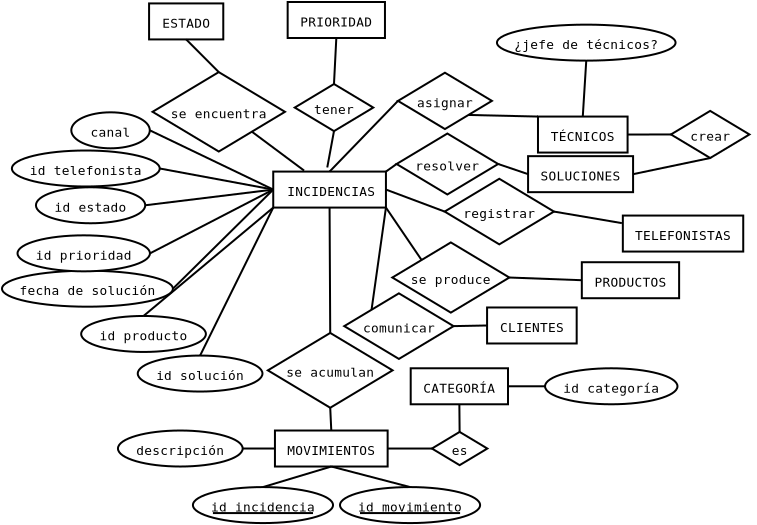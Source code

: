 <?xml version="1.0" encoding="UTF-8"?>
<dia:diagram xmlns:dia="http://www.lysator.liu.se/~alla/dia/">
  <dia:layer name="Fondo" visible="true" active="true">
    <dia:object type="ER - Entity" version="0" id="O0">
      <dia:attribute name="obj_pos">
        <dia:point val="24.55,13.35"/>
      </dia:attribute>
      <dia:attribute name="obj_bb">
        <dia:rectangle val="24.5,13.3;30.235,15.2"/>
      </dia:attribute>
      <dia:attribute name="elem_corner">
        <dia:point val="24.55,13.35"/>
      </dia:attribute>
      <dia:attribute name="elem_width">
        <dia:real val="5.635"/>
      </dia:attribute>
      <dia:attribute name="elem_height">
        <dia:real val="1.8"/>
      </dia:attribute>
      <dia:attribute name="border_width">
        <dia:real val="0.1"/>
      </dia:attribute>
      <dia:attribute name="border_color">
        <dia:color val="#000000"/>
      </dia:attribute>
      <dia:attribute name="inner_color">
        <dia:color val="#ffffff"/>
      </dia:attribute>
      <dia:attribute name="name">
        <dia:string>#INCIDENCIAS#</dia:string>
      </dia:attribute>
      <dia:attribute name="weak">
        <dia:boolean val="false"/>
      </dia:attribute>
      <dia:attribute name="associative">
        <dia:boolean val="false"/>
      </dia:attribute>
      <dia:attribute name="font">
        <dia:font family="monospace" style="0" name="Courier"/>
      </dia:attribute>
      <dia:attribute name="font_height">
        <dia:real val="0.8"/>
      </dia:attribute>
    </dia:object>
    <dia:object type="ER - Relationship" version="0" id="O1">
      <dia:attribute name="obj_pos">
        <dia:point val="18.516,8.376"/>
      </dia:attribute>
      <dia:attribute name="obj_bb">
        <dia:rectangle val="18.166,8.326;25.486,12.398"/>
      </dia:attribute>
      <dia:attribute name="elem_corner">
        <dia:point val="18.516,8.376"/>
      </dia:attribute>
      <dia:attribute name="elem_width">
        <dia:real val="6.62"/>
      </dia:attribute>
      <dia:attribute name="elem_height">
        <dia:real val="3.972"/>
      </dia:attribute>
      <dia:attribute name="border_width">
        <dia:real val="0.1"/>
      </dia:attribute>
      <dia:attribute name="border_color">
        <dia:color val="#000000"/>
      </dia:attribute>
      <dia:attribute name="inner_color">
        <dia:color val="#ffffff"/>
      </dia:attribute>
      <dia:attribute name="name">
        <dia:string>#se encuentra#</dia:string>
      </dia:attribute>
      <dia:attribute name="left_card">
        <dia:string>##</dia:string>
      </dia:attribute>
      <dia:attribute name="right_card">
        <dia:string>##</dia:string>
      </dia:attribute>
      <dia:attribute name="identifying">
        <dia:boolean val="false"/>
      </dia:attribute>
      <dia:attribute name="rotated">
        <dia:boolean val="false"/>
      </dia:attribute>
      <dia:attribute name="font">
        <dia:font family="monospace" style="0" name="Courier"/>
      </dia:attribute>
      <dia:attribute name="font_height">
        <dia:real val="0.8"/>
      </dia:attribute>
    </dia:object>
    <dia:object type="Standard - Line" version="0" id="O2">
      <dia:attribute name="obj_pos">
        <dia:point val="26.092,13.3"/>
      </dia:attribute>
      <dia:attribute name="obj_bb">
        <dia:rectangle val="23.411,11.285;26.162,13.37"/>
      </dia:attribute>
      <dia:attribute name="conn_endpoints">
        <dia:point val="26.092,13.3"/>
        <dia:point val="23.481,11.355"/>
      </dia:attribute>
      <dia:attribute name="numcp">
        <dia:int val="1"/>
      </dia:attribute>
      <dia:connections>
        <dia:connection handle="0" to="O0" connection="8"/>
        <dia:connection handle="1" to="O1" connection="5"/>
      </dia:connections>
    </dia:object>
    <dia:object type="ER - Entity" version="0" id="O3">
      <dia:attribute name="obj_pos">
        <dia:point val="18.342,4.942"/>
      </dia:attribute>
      <dia:attribute name="obj_bb">
        <dia:rectangle val="18.292,4.892;22.102,6.792"/>
      </dia:attribute>
      <dia:attribute name="elem_corner">
        <dia:point val="18.342,4.942"/>
      </dia:attribute>
      <dia:attribute name="elem_width">
        <dia:real val="3.71"/>
      </dia:attribute>
      <dia:attribute name="elem_height">
        <dia:real val="1.8"/>
      </dia:attribute>
      <dia:attribute name="border_width">
        <dia:real val="0.1"/>
      </dia:attribute>
      <dia:attribute name="border_color">
        <dia:color val="#000000"/>
      </dia:attribute>
      <dia:attribute name="inner_color">
        <dia:color val="#ffffff"/>
      </dia:attribute>
      <dia:attribute name="name">
        <dia:string>#ESTADO#</dia:string>
      </dia:attribute>
      <dia:attribute name="weak">
        <dia:boolean val="false"/>
      </dia:attribute>
      <dia:attribute name="associative">
        <dia:boolean val="false"/>
      </dia:attribute>
      <dia:attribute name="font">
        <dia:font family="monospace" style="0" name="Courier"/>
      </dia:attribute>
      <dia:attribute name="font_height">
        <dia:real val="0.8"/>
      </dia:attribute>
    </dia:object>
    <dia:object type="Standard - Line" version="0" id="O4">
      <dia:attribute name="obj_pos">
        <dia:point val="21.826,8.376"/>
      </dia:attribute>
      <dia:attribute name="obj_bb">
        <dia:rectangle val="20.126,6.671;21.897,8.447"/>
      </dia:attribute>
      <dia:attribute name="conn_endpoints">
        <dia:point val="21.826,8.376"/>
        <dia:point val="20.197,6.742"/>
      </dia:attribute>
      <dia:attribute name="numcp">
        <dia:int val="1"/>
      </dia:attribute>
      <dia:connections>
        <dia:connection handle="0" to="O1" connection="2"/>
        <dia:connection handle="1" to="O3" connection="6"/>
      </dia:connections>
    </dia:object>
    <dia:object type="ER - Relationship" version="0" id="O5">
      <dia:attribute name="obj_pos">
        <dia:point val="25.625,8.972"/>
      </dia:attribute>
      <dia:attribute name="obj_bb">
        <dia:rectangle val="25.275,8.922;29.9,11.377"/>
      </dia:attribute>
      <dia:attribute name="elem_corner">
        <dia:point val="25.625,8.972"/>
      </dia:attribute>
      <dia:attribute name="elem_width">
        <dia:real val="3.925"/>
      </dia:attribute>
      <dia:attribute name="elem_height">
        <dia:real val="2.355"/>
      </dia:attribute>
      <dia:attribute name="border_width">
        <dia:real val="0.1"/>
      </dia:attribute>
      <dia:attribute name="border_color">
        <dia:color val="#000000"/>
      </dia:attribute>
      <dia:attribute name="inner_color">
        <dia:color val="#ffffff"/>
      </dia:attribute>
      <dia:attribute name="name">
        <dia:string>#tener#</dia:string>
      </dia:attribute>
      <dia:attribute name="left_card">
        <dia:string>##</dia:string>
      </dia:attribute>
      <dia:attribute name="right_card">
        <dia:string>##</dia:string>
      </dia:attribute>
      <dia:attribute name="identifying">
        <dia:boolean val="false"/>
      </dia:attribute>
      <dia:attribute name="rotated">
        <dia:boolean val="false"/>
      </dia:attribute>
      <dia:attribute name="font">
        <dia:font family="monospace" style="0" name="Courier"/>
      </dia:attribute>
      <dia:attribute name="font_height">
        <dia:real val="0.8"/>
      </dia:attribute>
    </dia:object>
    <dia:object type="Standard - Line" version="0" id="O6">
      <dia:attribute name="obj_pos">
        <dia:point val="27.251,13.144"/>
      </dia:attribute>
      <dia:attribute name="obj_bb">
        <dia:rectangle val="27.193,11.269;27.646,13.203"/>
      </dia:attribute>
      <dia:attribute name="conn_endpoints">
        <dia:point val="27.251,13.144"/>
        <dia:point val="27.587,11.327"/>
      </dia:attribute>
      <dia:attribute name="numcp">
        <dia:int val="1"/>
      </dia:attribute>
      <dia:connections>
        <dia:connection handle="1" to="O5" connection="6"/>
      </dia:connections>
    </dia:object>
    <dia:object type="ER - Entity" version="0" id="O7">
      <dia:attribute name="obj_pos">
        <dia:point val="25.271,4.871"/>
      </dia:attribute>
      <dia:attribute name="obj_bb">
        <dia:rectangle val="25.221,4.821;30.186,6.721"/>
      </dia:attribute>
      <dia:attribute name="elem_corner">
        <dia:point val="25.271,4.871"/>
      </dia:attribute>
      <dia:attribute name="elem_width">
        <dia:real val="4.865"/>
      </dia:attribute>
      <dia:attribute name="elem_height">
        <dia:real val="1.8"/>
      </dia:attribute>
      <dia:attribute name="border_width">
        <dia:real val="0.1"/>
      </dia:attribute>
      <dia:attribute name="border_color">
        <dia:color val="#000000"/>
      </dia:attribute>
      <dia:attribute name="inner_color">
        <dia:color val="#ffffff"/>
      </dia:attribute>
      <dia:attribute name="name">
        <dia:string>#PRIORIDAD#</dia:string>
      </dia:attribute>
      <dia:attribute name="weak">
        <dia:boolean val="false"/>
      </dia:attribute>
      <dia:attribute name="associative">
        <dia:boolean val="false"/>
      </dia:attribute>
      <dia:attribute name="font">
        <dia:font family="monospace" style="0" name="Courier"/>
      </dia:attribute>
      <dia:attribute name="font_height">
        <dia:real val="0.8"/>
      </dia:attribute>
    </dia:object>
    <dia:object type="Standard - Line" version="0" id="O8">
      <dia:attribute name="obj_pos">
        <dia:point val="27.587,8.972"/>
      </dia:attribute>
      <dia:attribute name="obj_bb">
        <dia:rectangle val="27.535,6.619;27.756,9.025"/>
      </dia:attribute>
      <dia:attribute name="conn_endpoints">
        <dia:point val="27.587,8.972"/>
        <dia:point val="27.704,6.671"/>
      </dia:attribute>
      <dia:attribute name="numcp">
        <dia:int val="1"/>
      </dia:attribute>
      <dia:connections>
        <dia:connection handle="0" to="O5" connection="2"/>
        <dia:connection handle="1" to="O7" connection="6"/>
      </dia:connections>
    </dia:object>
    <dia:object type="ER - Attribute" version="0" id="O9">
      <dia:attribute name="obj_pos">
        <dia:point val="14.947,20.569"/>
      </dia:attribute>
      <dia:attribute name="obj_bb">
        <dia:rectangle val="14.898,20.519;21.233,22.419"/>
      </dia:attribute>
      <dia:attribute name="elem_corner">
        <dia:point val="14.947,20.569"/>
      </dia:attribute>
      <dia:attribute name="elem_width">
        <dia:real val="6.235"/>
      </dia:attribute>
      <dia:attribute name="elem_height">
        <dia:real val="1.8"/>
      </dia:attribute>
      <dia:attribute name="border_width">
        <dia:real val="0.1"/>
      </dia:attribute>
      <dia:attribute name="border_color">
        <dia:color val="#000000"/>
      </dia:attribute>
      <dia:attribute name="inner_color">
        <dia:color val="#ffffff"/>
      </dia:attribute>
      <dia:attribute name="name">
        <dia:string>#id producto#</dia:string>
      </dia:attribute>
      <dia:attribute name="key">
        <dia:boolean val="false"/>
      </dia:attribute>
      <dia:attribute name="weak_key">
        <dia:boolean val="false"/>
      </dia:attribute>
      <dia:attribute name="derived">
        <dia:boolean val="false"/>
      </dia:attribute>
      <dia:attribute name="multivalued">
        <dia:boolean val="false"/>
      </dia:attribute>
      <dia:attribute name="font">
        <dia:font family="monospace" style="0" name="Courier"/>
      </dia:attribute>
      <dia:attribute name="font_height">
        <dia:real val="0.8"/>
      </dia:attribute>
    </dia:object>
    <dia:object type="ER - Relationship" version="0" id="O10">
      <dia:attribute name="obj_pos">
        <dia:point val="30.787,8.407"/>
      </dia:attribute>
      <dia:attribute name="obj_bb">
        <dia:rectangle val="30.437,8.357;35.832,11.274"/>
      </dia:attribute>
      <dia:attribute name="elem_corner">
        <dia:point val="30.787,8.407"/>
      </dia:attribute>
      <dia:attribute name="elem_width">
        <dia:real val="4.695"/>
      </dia:attribute>
      <dia:attribute name="elem_height">
        <dia:real val="2.817"/>
      </dia:attribute>
      <dia:attribute name="border_width">
        <dia:real val="0.1"/>
      </dia:attribute>
      <dia:attribute name="border_color">
        <dia:color val="#000000"/>
      </dia:attribute>
      <dia:attribute name="inner_color">
        <dia:color val="#ffffff"/>
      </dia:attribute>
      <dia:attribute name="name">
        <dia:string>#asignar#</dia:string>
      </dia:attribute>
      <dia:attribute name="left_card">
        <dia:string>##</dia:string>
      </dia:attribute>
      <dia:attribute name="right_card">
        <dia:string>##</dia:string>
      </dia:attribute>
      <dia:attribute name="identifying">
        <dia:boolean val="false"/>
      </dia:attribute>
      <dia:attribute name="rotated">
        <dia:boolean val="false"/>
      </dia:attribute>
      <dia:attribute name="font">
        <dia:font family="monospace" style="0" name="Courier"/>
      </dia:attribute>
      <dia:attribute name="font_height">
        <dia:real val="0.8"/>
      </dia:attribute>
    </dia:object>
    <dia:object type="Standard - Line" version="0" id="O11">
      <dia:attribute name="obj_pos">
        <dia:point val="30.787,9.815"/>
      </dia:attribute>
      <dia:attribute name="obj_bb">
        <dia:rectangle val="27.297,9.745;30.857,13.421"/>
      </dia:attribute>
      <dia:attribute name="conn_endpoints">
        <dia:point val="30.787,9.815"/>
        <dia:point val="27.367,13.35"/>
      </dia:attribute>
      <dia:attribute name="numcp">
        <dia:int val="1"/>
      </dia:attribute>
      <dia:connections>
        <dia:connection handle="0" to="O10" connection="0"/>
        <dia:connection handle="1" to="O0" connection="1"/>
      </dia:connections>
    </dia:object>
    <dia:object type="ER - Relationship" version="0" id="O12">
      <dia:attribute name="obj_pos">
        <dia:point val="30.716,11.447"/>
      </dia:attribute>
      <dia:attribute name="obj_bb">
        <dia:rectangle val="30.366,11.397;36.146,14.545"/>
      </dia:attribute>
      <dia:attribute name="elem_corner">
        <dia:point val="30.716,11.447"/>
      </dia:attribute>
      <dia:attribute name="elem_width">
        <dia:real val="5.08"/>
      </dia:attribute>
      <dia:attribute name="elem_height">
        <dia:real val="3.048"/>
      </dia:attribute>
      <dia:attribute name="border_width">
        <dia:real val="0.1"/>
      </dia:attribute>
      <dia:attribute name="border_color">
        <dia:color val="#000000"/>
      </dia:attribute>
      <dia:attribute name="inner_color">
        <dia:color val="#ffffff"/>
      </dia:attribute>
      <dia:attribute name="name">
        <dia:string>#resolver#</dia:string>
      </dia:attribute>
      <dia:attribute name="left_card">
        <dia:string>##</dia:string>
      </dia:attribute>
      <dia:attribute name="right_card">
        <dia:string>##</dia:string>
      </dia:attribute>
      <dia:attribute name="identifying">
        <dia:boolean val="false"/>
      </dia:attribute>
      <dia:attribute name="rotated">
        <dia:boolean val="false"/>
      </dia:attribute>
      <dia:attribute name="font">
        <dia:font family="monospace" style="0" name="Courier"/>
      </dia:attribute>
      <dia:attribute name="font_height">
        <dia:real val="0.8"/>
      </dia:attribute>
    </dia:object>
    <dia:object type="Standard - Line" version="0" id="O13">
      <dia:attribute name="obj_pos">
        <dia:point val="30.716,12.971"/>
      </dia:attribute>
      <dia:attribute name="obj_bb">
        <dia:rectangle val="30.115,12.902;30.786,13.42"/>
      </dia:attribute>
      <dia:attribute name="conn_endpoints">
        <dia:point val="30.716,12.971"/>
        <dia:point val="30.185,13.35"/>
      </dia:attribute>
      <dia:attribute name="numcp">
        <dia:int val="1"/>
      </dia:attribute>
      <dia:connections>
        <dia:connection handle="0" to="O12" connection="0"/>
        <dia:connection handle="1" to="O0" connection="2"/>
      </dia:connections>
    </dia:object>
    <dia:object type="ER - Entity" version="0" id="O14">
      <dia:attribute name="obj_pos">
        <dia:point val="37.787,10.599"/>
      </dia:attribute>
      <dia:attribute name="obj_bb">
        <dia:rectangle val="37.737,10.549;42.317,12.449"/>
      </dia:attribute>
      <dia:attribute name="elem_corner">
        <dia:point val="37.787,10.599"/>
      </dia:attribute>
      <dia:attribute name="elem_width">
        <dia:real val="4.48"/>
      </dia:attribute>
      <dia:attribute name="elem_height">
        <dia:real val="1.8"/>
      </dia:attribute>
      <dia:attribute name="border_width">
        <dia:real val="0.1"/>
      </dia:attribute>
      <dia:attribute name="border_color">
        <dia:color val="#000000"/>
      </dia:attribute>
      <dia:attribute name="inner_color">
        <dia:color val="#ffffff"/>
      </dia:attribute>
      <dia:attribute name="name">
        <dia:string>#TÉCNICOS#</dia:string>
      </dia:attribute>
      <dia:attribute name="weak">
        <dia:boolean val="false"/>
      </dia:attribute>
      <dia:attribute name="associative">
        <dia:boolean val="false"/>
      </dia:attribute>
      <dia:attribute name="font">
        <dia:font family="monospace" style="0" name="Courier"/>
      </dia:attribute>
      <dia:attribute name="font_height">
        <dia:real val="0.8"/>
      </dia:attribute>
    </dia:object>
    <dia:object type="Standard - Line" version="0" id="O15">
      <dia:attribute name="obj_pos">
        <dia:point val="37.787,10.599"/>
      </dia:attribute>
      <dia:attribute name="obj_bb">
        <dia:rectangle val="34.257,10.468;37.838,10.65"/>
      </dia:attribute>
      <dia:attribute name="conn_endpoints">
        <dia:point val="37.787,10.599"/>
        <dia:point val="34.308,10.52"/>
      </dia:attribute>
      <dia:attribute name="numcp">
        <dia:int val="1"/>
      </dia:attribute>
      <dia:connections>
        <dia:connection handle="0" to="O14" connection="0"/>
        <dia:connection handle="1" to="O10" connection="5"/>
      </dia:connections>
    </dia:object>
    <dia:object type="ER - Attribute" version="0" id="O16">
      <dia:attribute name="obj_pos">
        <dia:point val="35.736,6.003"/>
      </dia:attribute>
      <dia:attribute name="obj_bb">
        <dia:rectangle val="35.686,5.953;44.716,7.853"/>
      </dia:attribute>
      <dia:attribute name="elem_corner">
        <dia:point val="35.736,6.003"/>
      </dia:attribute>
      <dia:attribute name="elem_width">
        <dia:real val="8.93"/>
      </dia:attribute>
      <dia:attribute name="elem_height">
        <dia:real val="1.8"/>
      </dia:attribute>
      <dia:attribute name="border_width">
        <dia:real val="0.1"/>
      </dia:attribute>
      <dia:attribute name="border_color">
        <dia:color val="#000000"/>
      </dia:attribute>
      <dia:attribute name="inner_color">
        <dia:color val="#ffffff"/>
      </dia:attribute>
      <dia:attribute name="name">
        <dia:string>#¿jefe de técnicos?#</dia:string>
      </dia:attribute>
      <dia:attribute name="key">
        <dia:boolean val="false"/>
      </dia:attribute>
      <dia:attribute name="weak_key">
        <dia:boolean val="false"/>
      </dia:attribute>
      <dia:attribute name="derived">
        <dia:boolean val="false"/>
      </dia:attribute>
      <dia:attribute name="multivalued">
        <dia:boolean val="false"/>
      </dia:attribute>
      <dia:attribute name="font">
        <dia:font family="monospace" style="0" name="Courier"/>
      </dia:attribute>
      <dia:attribute name="font_height">
        <dia:real val="0.8"/>
      </dia:attribute>
    </dia:object>
    <dia:object type="Standard - Line" version="0" id="O17">
      <dia:attribute name="obj_pos">
        <dia:point val="40.027,10.599"/>
      </dia:attribute>
      <dia:attribute name="obj_bb">
        <dia:rectangle val="39.974,7.75;40.255,10.652"/>
      </dia:attribute>
      <dia:attribute name="conn_endpoints">
        <dia:point val="40.027,10.599"/>
        <dia:point val="40.201,7.803"/>
      </dia:attribute>
      <dia:attribute name="numcp">
        <dia:int val="1"/>
      </dia:attribute>
      <dia:connections>
        <dia:connection handle="0" to="O14" connection="1"/>
        <dia:connection handle="1" to="O16" connection="6"/>
      </dia:connections>
    </dia:object>
    <dia:object type="ER - Relationship" version="0" id="O18">
      <dia:attribute name="obj_pos">
        <dia:point val="44.434,10.316"/>
      </dia:attribute>
      <dia:attribute name="obj_bb">
        <dia:rectangle val="44.084,10.266;48.709,12.721"/>
      </dia:attribute>
      <dia:attribute name="elem_corner">
        <dia:point val="44.434,10.316"/>
      </dia:attribute>
      <dia:attribute name="elem_width">
        <dia:real val="3.925"/>
      </dia:attribute>
      <dia:attribute name="elem_height">
        <dia:real val="2.355"/>
      </dia:attribute>
      <dia:attribute name="border_width">
        <dia:real val="0.1"/>
      </dia:attribute>
      <dia:attribute name="border_color">
        <dia:color val="#000000"/>
      </dia:attribute>
      <dia:attribute name="inner_color">
        <dia:color val="#ffffff"/>
      </dia:attribute>
      <dia:attribute name="name">
        <dia:string>#crear#</dia:string>
      </dia:attribute>
      <dia:attribute name="left_card">
        <dia:string>##</dia:string>
      </dia:attribute>
      <dia:attribute name="right_card">
        <dia:string>##</dia:string>
      </dia:attribute>
      <dia:attribute name="identifying">
        <dia:boolean val="false"/>
      </dia:attribute>
      <dia:attribute name="rotated">
        <dia:boolean val="false"/>
      </dia:attribute>
      <dia:attribute name="font">
        <dia:font family="monospace" style="0" name="Courier"/>
      </dia:attribute>
      <dia:attribute name="font_height">
        <dia:real val="0.8"/>
      </dia:attribute>
    </dia:object>
    <dia:object type="Standard - Line" version="0" id="O19">
      <dia:attribute name="obj_pos">
        <dia:point val="42.267,11.499"/>
      </dia:attribute>
      <dia:attribute name="obj_bb">
        <dia:rectangle val="42.217,11.443;44.484,11.549"/>
      </dia:attribute>
      <dia:attribute name="conn_endpoints">
        <dia:point val="42.267,11.499"/>
        <dia:point val="44.434,11.493"/>
      </dia:attribute>
      <dia:attribute name="numcp">
        <dia:int val="1"/>
      </dia:attribute>
      <dia:connections>
        <dia:connection handle="0" to="O14" connection="4"/>
        <dia:connection handle="1" to="O18" connection="0"/>
      </dia:connections>
    </dia:object>
    <dia:object type="ER - Entity" version="0" id="O20">
      <dia:attribute name="obj_pos">
        <dia:point val="37.292,12.579"/>
      </dia:attribute>
      <dia:attribute name="obj_bb">
        <dia:rectangle val="37.242,12.529;42.592,14.429"/>
      </dia:attribute>
      <dia:attribute name="elem_corner">
        <dia:point val="37.292,12.579"/>
      </dia:attribute>
      <dia:attribute name="elem_width">
        <dia:real val="5.25"/>
      </dia:attribute>
      <dia:attribute name="elem_height">
        <dia:real val="1.8"/>
      </dia:attribute>
      <dia:attribute name="border_width">
        <dia:real val="0.1"/>
      </dia:attribute>
      <dia:attribute name="border_color">
        <dia:color val="#000000"/>
      </dia:attribute>
      <dia:attribute name="inner_color">
        <dia:color val="#ffffff"/>
      </dia:attribute>
      <dia:attribute name="name">
        <dia:string>#SOLUCIONES#</dia:string>
      </dia:attribute>
      <dia:attribute name="weak">
        <dia:boolean val="false"/>
      </dia:attribute>
      <dia:attribute name="associative">
        <dia:boolean val="false"/>
      </dia:attribute>
      <dia:attribute name="font">
        <dia:font family="monospace" style="0" name="Courier"/>
      </dia:attribute>
      <dia:attribute name="font_height">
        <dia:real val="0.8"/>
      </dia:attribute>
    </dia:object>
    <dia:object type="Standard - Line" version="0" id="O21">
      <dia:attribute name="obj_pos">
        <dia:point val="42.542,13.479"/>
      </dia:attribute>
      <dia:attribute name="obj_bb">
        <dia:rectangle val="42.483,12.612;46.456,13.538"/>
      </dia:attribute>
      <dia:attribute name="conn_endpoints">
        <dia:point val="42.542,13.479"/>
        <dia:point val="46.396,12.671"/>
      </dia:attribute>
      <dia:attribute name="numcp">
        <dia:int val="1"/>
      </dia:attribute>
      <dia:connections>
        <dia:connection handle="0" to="O20" connection="4"/>
        <dia:connection handle="1" to="O18" connection="6"/>
      </dia:connections>
    </dia:object>
    <dia:object type="Standard - Line" version="0" id="O22">
      <dia:attribute name="obj_pos">
        <dia:point val="37.292,13.479"/>
      </dia:attribute>
      <dia:attribute name="obj_bb">
        <dia:rectangle val="35.733,12.908;37.355,13.542"/>
      </dia:attribute>
      <dia:attribute name="conn_endpoints">
        <dia:point val="37.292,13.479"/>
        <dia:point val="35.796,12.971"/>
      </dia:attribute>
      <dia:attribute name="numcp">
        <dia:int val="1"/>
      </dia:attribute>
      <dia:connections>
        <dia:connection handle="0" to="O20" connection="3"/>
        <dia:connection handle="1" to="O12" connection="4"/>
      </dia:connections>
    </dia:object>
    <dia:object type="ER - Relationship" version="0" id="O23">
      <dia:attribute name="obj_pos">
        <dia:point val="33.12,13.71"/>
      </dia:attribute>
      <dia:attribute name="obj_bb">
        <dia:rectangle val="32.77,13.66;38.935,17.039"/>
      </dia:attribute>
      <dia:attribute name="elem_corner">
        <dia:point val="33.12,13.71"/>
      </dia:attribute>
      <dia:attribute name="elem_width">
        <dia:real val="5.465"/>
      </dia:attribute>
      <dia:attribute name="elem_height">
        <dia:real val="3.279"/>
      </dia:attribute>
      <dia:attribute name="border_width">
        <dia:real val="0.1"/>
      </dia:attribute>
      <dia:attribute name="border_color">
        <dia:color val="#000000"/>
      </dia:attribute>
      <dia:attribute name="inner_color">
        <dia:color val="#ffffff"/>
      </dia:attribute>
      <dia:attribute name="name">
        <dia:string>#registrar#</dia:string>
      </dia:attribute>
      <dia:attribute name="left_card">
        <dia:string>##</dia:string>
      </dia:attribute>
      <dia:attribute name="right_card">
        <dia:string>##</dia:string>
      </dia:attribute>
      <dia:attribute name="identifying">
        <dia:boolean val="false"/>
      </dia:attribute>
      <dia:attribute name="rotated">
        <dia:boolean val="false"/>
      </dia:attribute>
      <dia:attribute name="font">
        <dia:font family="monospace" style="0" name="Courier"/>
      </dia:attribute>
      <dia:attribute name="font_height">
        <dia:real val="0.8"/>
      </dia:attribute>
    </dia:object>
    <dia:object type="Standard - Line" version="0" id="O24">
      <dia:attribute name="obj_pos">
        <dia:point val="33.12,15.35"/>
      </dia:attribute>
      <dia:attribute name="obj_bb">
        <dia:rectangle val="30.121,14.186;33.184,15.414"/>
      </dia:attribute>
      <dia:attribute name="conn_endpoints">
        <dia:point val="33.12,15.35"/>
        <dia:point val="30.185,14.25"/>
      </dia:attribute>
      <dia:attribute name="numcp">
        <dia:int val="1"/>
      </dia:attribute>
      <dia:connections>
        <dia:connection handle="0" to="O23" connection="0"/>
        <dia:connection handle="1" to="O0" connection="4"/>
      </dia:connections>
    </dia:object>
    <dia:object type="ER - Entity" version="0" id="O25">
      <dia:attribute name="obj_pos">
        <dia:point val="42.03,15.549"/>
      </dia:attribute>
      <dia:attribute name="obj_bb">
        <dia:rectangle val="41.98,15.498;48.1,17.398"/>
      </dia:attribute>
      <dia:attribute name="elem_corner">
        <dia:point val="42.03,15.549"/>
      </dia:attribute>
      <dia:attribute name="elem_width">
        <dia:real val="6.02"/>
      </dia:attribute>
      <dia:attribute name="elem_height">
        <dia:real val="1.8"/>
      </dia:attribute>
      <dia:attribute name="border_width">
        <dia:real val="0.1"/>
      </dia:attribute>
      <dia:attribute name="border_color">
        <dia:color val="#000000"/>
      </dia:attribute>
      <dia:attribute name="inner_color">
        <dia:color val="#ffffff"/>
      </dia:attribute>
      <dia:attribute name="name">
        <dia:string>#TELEFONISTAS#</dia:string>
      </dia:attribute>
      <dia:attribute name="weak">
        <dia:boolean val="false"/>
      </dia:attribute>
      <dia:attribute name="associative">
        <dia:boolean val="false"/>
      </dia:attribute>
      <dia:attribute name="font">
        <dia:font family="monospace" style="0" name="Courier"/>
      </dia:attribute>
      <dia:attribute name="font_height">
        <dia:real val="0.8"/>
      </dia:attribute>
    </dia:object>
    <dia:object type="Standard - Line" version="0" id="O26">
      <dia:attribute name="obj_pos">
        <dia:point val="41.981,15.928"/>
      </dia:attribute>
      <dia:attribute name="obj_bb">
        <dia:rectangle val="38.528,15.292;42.039,15.985"/>
      </dia:attribute>
      <dia:attribute name="conn_endpoints">
        <dia:point val="41.981,15.928"/>
        <dia:point val="38.585,15.35"/>
      </dia:attribute>
      <dia:attribute name="numcp">
        <dia:int val="1"/>
      </dia:attribute>
      <dia:connections>
        <dia:connection handle="0" to="O25" connection="8"/>
        <dia:connection handle="1" to="O23" connection="4"/>
      </dia:connections>
    </dia:object>
    <dia:object type="ER - Relationship" version="0" id="O27">
      <dia:attribute name="obj_pos">
        <dia:point val="30.504,16.892"/>
      </dia:attribute>
      <dia:attribute name="obj_bb">
        <dia:rectangle val="30.154,16.842;36.704,20.452"/>
      </dia:attribute>
      <dia:attribute name="elem_corner">
        <dia:point val="30.504,16.892"/>
      </dia:attribute>
      <dia:attribute name="elem_width">
        <dia:real val="5.85"/>
      </dia:attribute>
      <dia:attribute name="elem_height">
        <dia:real val="3.51"/>
      </dia:attribute>
      <dia:attribute name="border_width">
        <dia:real val="0.1"/>
      </dia:attribute>
      <dia:attribute name="border_color">
        <dia:color val="#000000"/>
      </dia:attribute>
      <dia:attribute name="inner_color">
        <dia:color val="#ffffff"/>
      </dia:attribute>
      <dia:attribute name="name">
        <dia:string>#se produce#</dia:string>
      </dia:attribute>
      <dia:attribute name="left_card">
        <dia:string>##</dia:string>
      </dia:attribute>
      <dia:attribute name="right_card">
        <dia:string>##</dia:string>
      </dia:attribute>
      <dia:attribute name="identifying">
        <dia:boolean val="false"/>
      </dia:attribute>
      <dia:attribute name="rotated">
        <dia:boolean val="false"/>
      </dia:attribute>
      <dia:attribute name="font">
        <dia:font family="monospace" style="0" name="Courier"/>
      </dia:attribute>
      <dia:attribute name="font_height">
        <dia:real val="0.8"/>
      </dia:attribute>
    </dia:object>
    <dia:object type="Standard - Line" version="0" id="O28">
      <dia:attribute name="obj_pos">
        <dia:point val="31.966,17.77"/>
      </dia:attribute>
      <dia:attribute name="obj_bb">
        <dia:rectangle val="30.116,15.081;32.036,17.839"/>
      </dia:attribute>
      <dia:attribute name="conn_endpoints">
        <dia:point val="31.966,17.77"/>
        <dia:point val="30.185,15.15"/>
      </dia:attribute>
      <dia:attribute name="numcp">
        <dia:int val="1"/>
      </dia:attribute>
      <dia:connections>
        <dia:connection handle="0" to="O27" connection="1"/>
        <dia:connection handle="1" to="O0" connection="7"/>
      </dia:connections>
    </dia:object>
    <dia:object type="ER - Entity" version="0" id="O29">
      <dia:attribute name="obj_pos">
        <dia:point val="39.979,17.882"/>
      </dia:attribute>
      <dia:attribute name="obj_bb">
        <dia:rectangle val="39.929,17.832;44.894,19.732"/>
      </dia:attribute>
      <dia:attribute name="elem_corner">
        <dia:point val="39.979,17.882"/>
      </dia:attribute>
      <dia:attribute name="elem_width">
        <dia:real val="4.865"/>
      </dia:attribute>
      <dia:attribute name="elem_height">
        <dia:real val="1.8"/>
      </dia:attribute>
      <dia:attribute name="border_width">
        <dia:real val="0.1"/>
      </dia:attribute>
      <dia:attribute name="border_color">
        <dia:color val="#000000"/>
      </dia:attribute>
      <dia:attribute name="inner_color">
        <dia:color val="#ffffff"/>
      </dia:attribute>
      <dia:attribute name="name">
        <dia:string>#PRODUCTOS#</dia:string>
      </dia:attribute>
      <dia:attribute name="weak">
        <dia:boolean val="false"/>
      </dia:attribute>
      <dia:attribute name="associative">
        <dia:boolean val="false"/>
      </dia:attribute>
      <dia:attribute name="font">
        <dia:font family="monospace" style="0" name="Courier"/>
      </dia:attribute>
      <dia:attribute name="font_height">
        <dia:real val="0.8"/>
      </dia:attribute>
    </dia:object>
    <dia:object type="Standard - Line" version="0" id="O30">
      <dia:attribute name="obj_pos">
        <dia:point val="36.354,18.647"/>
      </dia:attribute>
      <dia:attribute name="obj_bb">
        <dia:rectangle val="36.302,18.595;40.031,18.834"/>
      </dia:attribute>
      <dia:attribute name="conn_endpoints">
        <dia:point val="36.354,18.647"/>
        <dia:point val="39.979,18.782"/>
      </dia:attribute>
      <dia:attribute name="numcp">
        <dia:int val="1"/>
      </dia:attribute>
      <dia:connections>
        <dia:connection handle="0" to="O27" connection="4"/>
        <dia:connection handle="1" to="O29" connection="3"/>
      </dia:connections>
    </dia:object>
    <dia:object type="ER - Relationship" version="0" id="O31">
      <dia:attribute name="obj_pos">
        <dia:point val="28.1,19.438"/>
      </dia:attribute>
      <dia:attribute name="obj_bb">
        <dia:rectangle val="27.75,19.388;33.915,22.767"/>
      </dia:attribute>
      <dia:attribute name="elem_corner">
        <dia:point val="28.1,19.438"/>
      </dia:attribute>
      <dia:attribute name="elem_width">
        <dia:real val="5.465"/>
      </dia:attribute>
      <dia:attribute name="elem_height">
        <dia:real val="3.279"/>
      </dia:attribute>
      <dia:attribute name="border_width">
        <dia:real val="0.1"/>
      </dia:attribute>
      <dia:attribute name="border_color">
        <dia:color val="#000000"/>
      </dia:attribute>
      <dia:attribute name="inner_color">
        <dia:color val="#ffffff"/>
      </dia:attribute>
      <dia:attribute name="name">
        <dia:string>#comunicar#</dia:string>
      </dia:attribute>
      <dia:attribute name="left_card">
        <dia:string>##</dia:string>
      </dia:attribute>
      <dia:attribute name="right_card">
        <dia:string>##</dia:string>
      </dia:attribute>
      <dia:attribute name="identifying">
        <dia:boolean val="false"/>
      </dia:attribute>
      <dia:attribute name="rotated">
        <dia:boolean val="false"/>
      </dia:attribute>
      <dia:attribute name="font">
        <dia:font family="monospace" style="0" name="Courier"/>
      </dia:attribute>
      <dia:attribute name="font_height">
        <dia:real val="0.8"/>
      </dia:attribute>
    </dia:object>
    <dia:object type="Standard - Line" version="0" id="O32">
      <dia:attribute name="obj_pos">
        <dia:point val="29.466,20.257"/>
      </dia:attribute>
      <dia:attribute name="obj_bb">
        <dia:rectangle val="29.41,15.094;30.241,20.314"/>
      </dia:attribute>
      <dia:attribute name="conn_endpoints">
        <dia:point val="29.466,20.257"/>
        <dia:point val="30.185,15.15"/>
      </dia:attribute>
      <dia:attribute name="numcp">
        <dia:int val="1"/>
      </dia:attribute>
      <dia:connections>
        <dia:connection handle="0" to="O31" connection="1"/>
        <dia:connection handle="1" to="O0" connection="7"/>
      </dia:connections>
    </dia:object>
    <dia:object type="ER - Entity" version="0" id="O33">
      <dia:attribute name="obj_pos">
        <dia:point val="35.242,20.145"/>
      </dia:attribute>
      <dia:attribute name="obj_bb">
        <dia:rectangle val="35.191,20.095;39.772,21.995"/>
      </dia:attribute>
      <dia:attribute name="elem_corner">
        <dia:point val="35.242,20.145"/>
      </dia:attribute>
      <dia:attribute name="elem_width">
        <dia:real val="4.48"/>
      </dia:attribute>
      <dia:attribute name="elem_height">
        <dia:real val="1.8"/>
      </dia:attribute>
      <dia:attribute name="border_width">
        <dia:real val="0.1"/>
      </dia:attribute>
      <dia:attribute name="border_color">
        <dia:color val="#000000"/>
      </dia:attribute>
      <dia:attribute name="inner_color">
        <dia:color val="#ffffff"/>
      </dia:attribute>
      <dia:attribute name="name">
        <dia:string>#CLIENTES#</dia:string>
      </dia:attribute>
      <dia:attribute name="weak">
        <dia:boolean val="false"/>
      </dia:attribute>
      <dia:attribute name="associative">
        <dia:boolean val="false"/>
      </dia:attribute>
      <dia:attribute name="font">
        <dia:font family="monospace" style="0" name="Courier"/>
      </dia:attribute>
      <dia:attribute name="font_height">
        <dia:real val="0.8"/>
      </dia:attribute>
    </dia:object>
    <dia:object type="Standard - Line" version="0" id="O34">
      <dia:attribute name="obj_pos">
        <dia:point val="35.242,21.045"/>
      </dia:attribute>
      <dia:attribute name="obj_bb">
        <dia:rectangle val="33.514,20.994;35.292,21.128"/>
      </dia:attribute>
      <dia:attribute name="conn_endpoints">
        <dia:point val="35.242,21.045"/>
        <dia:point val="33.565,21.077"/>
      </dia:attribute>
      <dia:attribute name="numcp">
        <dia:int val="1"/>
      </dia:attribute>
      <dia:connections>
        <dia:connection handle="0" to="O33" connection="3"/>
        <dia:connection handle="1" to="O31" connection="4"/>
      </dia:connections>
    </dia:object>
    <dia:object type="ER - Attribute" version="0" id="O35">
      <dia:attribute name="obj_pos">
        <dia:point val="17.776,22.549"/>
      </dia:attribute>
      <dia:attribute name="obj_bb">
        <dia:rectangle val="17.726,22.499;24.061,24.399"/>
      </dia:attribute>
      <dia:attribute name="elem_corner">
        <dia:point val="17.776,22.549"/>
      </dia:attribute>
      <dia:attribute name="elem_width">
        <dia:real val="6.235"/>
      </dia:attribute>
      <dia:attribute name="elem_height">
        <dia:real val="1.8"/>
      </dia:attribute>
      <dia:attribute name="border_width">
        <dia:real val="0.1"/>
      </dia:attribute>
      <dia:attribute name="border_color">
        <dia:color val="#000000"/>
      </dia:attribute>
      <dia:attribute name="inner_color">
        <dia:color val="#ffffff"/>
      </dia:attribute>
      <dia:attribute name="name">
        <dia:string>#id solución#</dia:string>
      </dia:attribute>
      <dia:attribute name="key">
        <dia:boolean val="false"/>
      </dia:attribute>
      <dia:attribute name="weak_key">
        <dia:boolean val="false"/>
      </dia:attribute>
      <dia:attribute name="derived">
        <dia:boolean val="false"/>
      </dia:attribute>
      <dia:attribute name="multivalued">
        <dia:boolean val="false"/>
      </dia:attribute>
      <dia:attribute name="font">
        <dia:font family="monospace" style="0" name="Courier"/>
      </dia:attribute>
      <dia:attribute name="font_height">
        <dia:real val="0.8"/>
      </dia:attribute>
    </dia:object>
    <dia:object type="ER - Relationship" version="0" id="O36">
      <dia:attribute name="obj_pos">
        <dia:point val="24.281,21.418"/>
      </dia:attribute>
      <dia:attribute name="obj_bb">
        <dia:rectangle val="23.931,21.367;30.866,25.209"/>
      </dia:attribute>
      <dia:attribute name="elem_corner">
        <dia:point val="24.281,21.418"/>
      </dia:attribute>
      <dia:attribute name="elem_width">
        <dia:real val="6.235"/>
      </dia:attribute>
      <dia:attribute name="elem_height">
        <dia:real val="3.741"/>
      </dia:attribute>
      <dia:attribute name="border_width">
        <dia:real val="0.1"/>
      </dia:attribute>
      <dia:attribute name="border_color">
        <dia:color val="#000000"/>
      </dia:attribute>
      <dia:attribute name="inner_color">
        <dia:color val="#ffffff"/>
      </dia:attribute>
      <dia:attribute name="name">
        <dia:string>#se acumulan#</dia:string>
      </dia:attribute>
      <dia:attribute name="left_card">
        <dia:string>##</dia:string>
      </dia:attribute>
      <dia:attribute name="right_card">
        <dia:string>##</dia:string>
      </dia:attribute>
      <dia:attribute name="identifying">
        <dia:boolean val="false"/>
      </dia:attribute>
      <dia:attribute name="rotated">
        <dia:boolean val="false"/>
      </dia:attribute>
      <dia:attribute name="font">
        <dia:font family="monospace" style="0" name="Courier"/>
      </dia:attribute>
      <dia:attribute name="font_height">
        <dia:real val="0.8"/>
      </dia:attribute>
    </dia:object>
    <dia:object type="Standard - Line" version="0" id="O37">
      <dia:attribute name="obj_pos">
        <dia:point val="27.367,15.15"/>
      </dia:attribute>
      <dia:attribute name="obj_bb">
        <dia:rectangle val="27.317,15.1;27.449,21.468"/>
      </dia:attribute>
      <dia:attribute name="conn_endpoints">
        <dia:point val="27.367,15.15"/>
        <dia:point val="27.399,21.418"/>
      </dia:attribute>
      <dia:attribute name="numcp">
        <dia:int val="1"/>
      </dia:attribute>
      <dia:connections>
        <dia:connection handle="0" to="O0" connection="6"/>
        <dia:connection handle="1" to="O36" connection="2"/>
      </dia:connections>
    </dia:object>
    <dia:object type="ER - Entity" version="0" id="O38">
      <dia:attribute name="obj_pos">
        <dia:point val="24.635,26.297"/>
      </dia:attribute>
      <dia:attribute name="obj_bb">
        <dia:rectangle val="24.585,26.247;30.32,28.147"/>
      </dia:attribute>
      <dia:attribute name="elem_corner">
        <dia:point val="24.635,26.297"/>
      </dia:attribute>
      <dia:attribute name="elem_width">
        <dia:real val="5.635"/>
      </dia:attribute>
      <dia:attribute name="elem_height">
        <dia:real val="1.8"/>
      </dia:attribute>
      <dia:attribute name="border_width">
        <dia:real val="0.1"/>
      </dia:attribute>
      <dia:attribute name="border_color">
        <dia:color val="#000000"/>
      </dia:attribute>
      <dia:attribute name="inner_color">
        <dia:color val="#ffffff"/>
      </dia:attribute>
      <dia:attribute name="name">
        <dia:string>#MOVIMIENTOS#</dia:string>
      </dia:attribute>
      <dia:attribute name="weak">
        <dia:boolean val="false"/>
      </dia:attribute>
      <dia:attribute name="associative">
        <dia:boolean val="false"/>
      </dia:attribute>
      <dia:attribute name="font">
        <dia:font family="monospace" style="0" name="Courier"/>
      </dia:attribute>
      <dia:attribute name="font_height">
        <dia:real val="0.8"/>
      </dia:attribute>
    </dia:object>
    <dia:object type="Standard - Line" version="0" id="O39">
      <dia:attribute name="obj_pos">
        <dia:point val="27.399,25.159"/>
      </dia:attribute>
      <dia:attribute name="obj_bb">
        <dia:rectangle val="27.346,25.106;27.505,26.349"/>
      </dia:attribute>
      <dia:attribute name="conn_endpoints">
        <dia:point val="27.399,25.159"/>
        <dia:point val="27.452,26.297"/>
      </dia:attribute>
      <dia:attribute name="numcp">
        <dia:int val="1"/>
      </dia:attribute>
      <dia:connections>
        <dia:connection handle="0" to="O36" connection="6"/>
        <dia:connection handle="1" to="O38" connection="1"/>
      </dia:connections>
    </dia:object>
    <dia:object type="ER - Attribute" version="0" id="O40">
      <dia:attribute name="obj_pos">
        <dia:point val="16.786,26.297"/>
      </dia:attribute>
      <dia:attribute name="obj_bb">
        <dia:rectangle val="16.736,26.247;23.071,28.147"/>
      </dia:attribute>
      <dia:attribute name="elem_corner">
        <dia:point val="16.786,26.297"/>
      </dia:attribute>
      <dia:attribute name="elem_width">
        <dia:real val="6.235"/>
      </dia:attribute>
      <dia:attribute name="elem_height">
        <dia:real val="1.8"/>
      </dia:attribute>
      <dia:attribute name="border_width">
        <dia:real val="0.1"/>
      </dia:attribute>
      <dia:attribute name="border_color">
        <dia:color val="#000000"/>
      </dia:attribute>
      <dia:attribute name="inner_color">
        <dia:color val="#ffffff"/>
      </dia:attribute>
      <dia:attribute name="name">
        <dia:string>#descripción#</dia:string>
      </dia:attribute>
      <dia:attribute name="key">
        <dia:boolean val="false"/>
      </dia:attribute>
      <dia:attribute name="weak_key">
        <dia:boolean val="false"/>
      </dia:attribute>
      <dia:attribute name="derived">
        <dia:boolean val="false"/>
      </dia:attribute>
      <dia:attribute name="multivalued">
        <dia:boolean val="false"/>
      </dia:attribute>
      <dia:attribute name="font">
        <dia:font family="monospace" style="0" name="Courier"/>
      </dia:attribute>
      <dia:attribute name="font_height">
        <dia:real val="0.8"/>
      </dia:attribute>
    </dia:object>
    <dia:object type="Standard - Line" version="0" id="O41">
      <dia:attribute name="obj_pos">
        <dia:point val="23.021,27.197"/>
      </dia:attribute>
      <dia:attribute name="obj_bb">
        <dia:rectangle val="22.971,27.147;24.685,27.247"/>
      </dia:attribute>
      <dia:attribute name="conn_endpoints">
        <dia:point val="23.021,27.197"/>
        <dia:point val="24.635,27.197"/>
      </dia:attribute>
      <dia:attribute name="numcp">
        <dia:int val="1"/>
      </dia:attribute>
      <dia:connections>
        <dia:connection handle="0" to="O40" connection="4"/>
        <dia:connection handle="1" to="O38" connection="3"/>
      </dia:connections>
    </dia:object>
    <dia:object type="ER - Attribute" version="0" id="O42">
      <dia:attribute name="obj_pos">
        <dia:point val="20.534,29.125"/>
      </dia:attribute>
      <dia:attribute name="obj_bb">
        <dia:rectangle val="20.484,29.075;27.589,30.975"/>
      </dia:attribute>
      <dia:attribute name="elem_corner">
        <dia:point val="20.534,29.125"/>
      </dia:attribute>
      <dia:attribute name="elem_width">
        <dia:real val="7.005"/>
      </dia:attribute>
      <dia:attribute name="elem_height">
        <dia:real val="1.8"/>
      </dia:attribute>
      <dia:attribute name="border_width">
        <dia:real val="0.1"/>
      </dia:attribute>
      <dia:attribute name="border_color">
        <dia:color val="#000000"/>
      </dia:attribute>
      <dia:attribute name="inner_color">
        <dia:color val="#ffffff"/>
      </dia:attribute>
      <dia:attribute name="name">
        <dia:string>#id incidencia#</dia:string>
      </dia:attribute>
      <dia:attribute name="key">
        <dia:boolean val="true"/>
      </dia:attribute>
      <dia:attribute name="weak_key">
        <dia:boolean val="false"/>
      </dia:attribute>
      <dia:attribute name="derived">
        <dia:boolean val="false"/>
      </dia:attribute>
      <dia:attribute name="multivalued">
        <dia:boolean val="false"/>
      </dia:attribute>
      <dia:attribute name="font">
        <dia:font family="monospace" style="0" name="Courier"/>
      </dia:attribute>
      <dia:attribute name="font_height">
        <dia:real val="0.8"/>
      </dia:attribute>
    </dia:object>
    <dia:object type="Standard - Line" version="0" id="O43">
      <dia:attribute name="obj_pos">
        <dia:point val="24.036,29.125"/>
      </dia:attribute>
      <dia:attribute name="obj_bb">
        <dia:rectangle val="23.974,28.034;27.515,29.187"/>
      </dia:attribute>
      <dia:attribute name="conn_endpoints">
        <dia:point val="24.036,29.125"/>
        <dia:point val="27.452,28.097"/>
      </dia:attribute>
      <dia:attribute name="numcp">
        <dia:int val="1"/>
      </dia:attribute>
      <dia:connections>
        <dia:connection handle="0" to="O42" connection="1"/>
        <dia:connection handle="1" to="O38" connection="6"/>
      </dia:connections>
    </dia:object>
    <dia:object type="ER - Attribute" version="0" id="O44">
      <dia:attribute name="obj_pos">
        <dia:point val="27.888,29.125"/>
      </dia:attribute>
      <dia:attribute name="obj_bb">
        <dia:rectangle val="27.838,29.075;34.943,30.975"/>
      </dia:attribute>
      <dia:attribute name="elem_corner">
        <dia:point val="27.888,29.125"/>
      </dia:attribute>
      <dia:attribute name="elem_width">
        <dia:real val="7.005"/>
      </dia:attribute>
      <dia:attribute name="elem_height">
        <dia:real val="1.8"/>
      </dia:attribute>
      <dia:attribute name="border_width">
        <dia:real val="0.1"/>
      </dia:attribute>
      <dia:attribute name="border_color">
        <dia:color val="#000000"/>
      </dia:attribute>
      <dia:attribute name="inner_color">
        <dia:color val="#ffffff"/>
      </dia:attribute>
      <dia:attribute name="name">
        <dia:string>#id movimiento#</dia:string>
      </dia:attribute>
      <dia:attribute name="key">
        <dia:boolean val="true"/>
      </dia:attribute>
      <dia:attribute name="weak_key">
        <dia:boolean val="false"/>
      </dia:attribute>
      <dia:attribute name="derived">
        <dia:boolean val="false"/>
      </dia:attribute>
      <dia:attribute name="multivalued">
        <dia:boolean val="false"/>
      </dia:attribute>
      <dia:attribute name="font">
        <dia:font family="monospace" style="0" name="Courier"/>
      </dia:attribute>
      <dia:attribute name="font_height">
        <dia:real val="0.8"/>
      </dia:attribute>
    </dia:object>
    <dia:object type="Standard - Line" version="0" id="O45">
      <dia:attribute name="obj_pos">
        <dia:point val="31.39,29.125"/>
      </dia:attribute>
      <dia:attribute name="obj_bb">
        <dia:rectangle val="27.391,28.035;31.451,29.186"/>
      </dia:attribute>
      <dia:attribute name="conn_endpoints">
        <dia:point val="31.39,29.125"/>
        <dia:point val="27.452,28.097"/>
      </dia:attribute>
      <dia:attribute name="numcp">
        <dia:int val="1"/>
      </dia:attribute>
      <dia:connections>
        <dia:connection handle="0" to="O44" connection="1"/>
        <dia:connection handle="1" to="O38" connection="6"/>
      </dia:connections>
    </dia:object>
    <dia:object type="ER - Relationship" version="0" id="O46">
      <dia:attribute name="obj_pos">
        <dia:point val="32.484,26.367"/>
      </dia:attribute>
      <dia:attribute name="obj_bb">
        <dia:rectangle val="32.134,26.317;35.604,28.079"/>
      </dia:attribute>
      <dia:attribute name="elem_corner">
        <dia:point val="32.484,26.367"/>
      </dia:attribute>
      <dia:attribute name="elem_width">
        <dia:real val="2.77"/>
      </dia:attribute>
      <dia:attribute name="elem_height">
        <dia:real val="1.662"/>
      </dia:attribute>
      <dia:attribute name="border_width">
        <dia:real val="0.1"/>
      </dia:attribute>
      <dia:attribute name="border_color">
        <dia:color val="#000000"/>
      </dia:attribute>
      <dia:attribute name="inner_color">
        <dia:color val="#ffffff"/>
      </dia:attribute>
      <dia:attribute name="name">
        <dia:string>#es#</dia:string>
      </dia:attribute>
      <dia:attribute name="left_card">
        <dia:string>##</dia:string>
      </dia:attribute>
      <dia:attribute name="right_card">
        <dia:string>##</dia:string>
      </dia:attribute>
      <dia:attribute name="identifying">
        <dia:boolean val="false"/>
      </dia:attribute>
      <dia:attribute name="rotated">
        <dia:boolean val="false"/>
      </dia:attribute>
      <dia:attribute name="font">
        <dia:font family="monospace" style="0" name="Courier"/>
      </dia:attribute>
      <dia:attribute name="font_height">
        <dia:real val="0.8"/>
      </dia:attribute>
    </dia:object>
    <dia:object type="Standard - Line" version="0" id="O47">
      <dia:attribute name="obj_pos">
        <dia:point val="30.27,27.197"/>
      </dia:attribute>
      <dia:attribute name="obj_bb">
        <dia:rectangle val="30.22,27.146;32.534,27.248"/>
      </dia:attribute>
      <dia:attribute name="conn_endpoints">
        <dia:point val="30.27,27.197"/>
        <dia:point val="32.484,27.198"/>
      </dia:attribute>
      <dia:attribute name="numcp">
        <dia:int val="1"/>
      </dia:attribute>
      <dia:connections>
        <dia:connection handle="0" to="O38" connection="4"/>
        <dia:connection handle="1" to="O46" connection="0"/>
      </dia:connections>
    </dia:object>
    <dia:object type="ER - Entity" version="0" id="O48">
      <dia:attribute name="obj_pos">
        <dia:point val="31.423,23.185"/>
      </dia:attribute>
      <dia:attribute name="obj_bb">
        <dia:rectangle val="31.373,23.135;36.338,25.035"/>
      </dia:attribute>
      <dia:attribute name="elem_corner">
        <dia:point val="31.423,23.185"/>
      </dia:attribute>
      <dia:attribute name="elem_width">
        <dia:real val="4.865"/>
      </dia:attribute>
      <dia:attribute name="elem_height">
        <dia:real val="1.8"/>
      </dia:attribute>
      <dia:attribute name="border_width">
        <dia:real val="0.1"/>
      </dia:attribute>
      <dia:attribute name="border_color">
        <dia:color val="#000000"/>
      </dia:attribute>
      <dia:attribute name="inner_color">
        <dia:color val="#ffffff"/>
      </dia:attribute>
      <dia:attribute name="name">
        <dia:string>#CATEGORÍA#</dia:string>
      </dia:attribute>
      <dia:attribute name="weak">
        <dia:boolean val="false"/>
      </dia:attribute>
      <dia:attribute name="associative">
        <dia:boolean val="false"/>
      </dia:attribute>
      <dia:attribute name="font">
        <dia:font family="monospace" style="0" name="Courier"/>
      </dia:attribute>
      <dia:attribute name="font_height">
        <dia:real val="0.8"/>
      </dia:attribute>
    </dia:object>
    <dia:object type="Standard - Line" version="0" id="O49">
      <dia:attribute name="obj_pos">
        <dia:point val="33.869,26.367"/>
      </dia:attribute>
      <dia:attribute name="obj_bb">
        <dia:rectangle val="33.805,24.935;33.919,26.418"/>
      </dia:attribute>
      <dia:attribute name="conn_endpoints">
        <dia:point val="33.869,26.367"/>
        <dia:point val="33.856,24.985"/>
      </dia:attribute>
      <dia:attribute name="numcp">
        <dia:int val="1"/>
      </dia:attribute>
      <dia:connections>
        <dia:connection handle="0" to="O46" connection="2"/>
        <dia:connection handle="1" to="O48" connection="6"/>
      </dia:connections>
    </dia:object>
    <dia:object type="ER - Attribute" version="0" id="O50">
      <dia:attribute name="obj_pos">
        <dia:point val="38.141,23.185"/>
      </dia:attribute>
      <dia:attribute name="obj_bb">
        <dia:rectangle val="38.091,23.135;44.811,25.035"/>
      </dia:attribute>
      <dia:attribute name="elem_corner">
        <dia:point val="38.141,23.185"/>
      </dia:attribute>
      <dia:attribute name="elem_width">
        <dia:real val="6.62"/>
      </dia:attribute>
      <dia:attribute name="elem_height">
        <dia:real val="1.8"/>
      </dia:attribute>
      <dia:attribute name="border_width">
        <dia:real val="0.1"/>
      </dia:attribute>
      <dia:attribute name="border_color">
        <dia:color val="#000000"/>
      </dia:attribute>
      <dia:attribute name="inner_color">
        <dia:color val="#ffffff"/>
      </dia:attribute>
      <dia:attribute name="name">
        <dia:string>#id categoría#</dia:string>
      </dia:attribute>
      <dia:attribute name="key">
        <dia:boolean val="false"/>
      </dia:attribute>
      <dia:attribute name="weak_key">
        <dia:boolean val="false"/>
      </dia:attribute>
      <dia:attribute name="derived">
        <dia:boolean val="false"/>
      </dia:attribute>
      <dia:attribute name="multivalued">
        <dia:boolean val="false"/>
      </dia:attribute>
      <dia:attribute name="font">
        <dia:font family="monospace" style="0" name="Courier"/>
      </dia:attribute>
      <dia:attribute name="font_height">
        <dia:real val="0.8"/>
      </dia:attribute>
    </dia:object>
    <dia:object type="Standard - Line" version="0" id="O51">
      <dia:attribute name="obj_pos">
        <dia:point val="36.288,24.085"/>
      </dia:attribute>
      <dia:attribute name="obj_bb">
        <dia:rectangle val="36.238,24.035;38.191,24.135"/>
      </dia:attribute>
      <dia:attribute name="conn_endpoints">
        <dia:point val="36.288,24.085"/>
        <dia:point val="38.141,24.085"/>
      </dia:attribute>
      <dia:attribute name="numcp">
        <dia:int val="1"/>
      </dia:attribute>
      <dia:connections>
        <dia:connection handle="0" to="O48" connection="4"/>
        <dia:connection handle="1" to="O50" connection="3"/>
      </dia:connections>
    </dia:object>
    <dia:object type="Standard - Line" version="0" id="O52">
      <dia:attribute name="obj_pos">
        <dia:point val="20.893,22.549"/>
      </dia:attribute>
      <dia:attribute name="obj_bb">
        <dia:rectangle val="20.826,15.083;24.617,22.616"/>
      </dia:attribute>
      <dia:attribute name="conn_endpoints">
        <dia:point val="20.893,22.549"/>
        <dia:point val="24.55,15.15"/>
      </dia:attribute>
      <dia:attribute name="numcp">
        <dia:int val="1"/>
      </dia:attribute>
      <dia:connections>
        <dia:connection handle="0" to="O35" connection="1"/>
        <dia:connection handle="1" to="O0" connection="5"/>
      </dia:connections>
    </dia:object>
    <dia:object type="Standard - Line" version="0" id="O53">
      <dia:attribute name="obj_pos">
        <dia:point val="18.065,20.569"/>
      </dia:attribute>
      <dia:attribute name="obj_bb">
        <dia:rectangle val="17.995,15.08;24.62,20.639"/>
      </dia:attribute>
      <dia:attribute name="conn_endpoints">
        <dia:point val="18.065,20.569"/>
        <dia:point val="24.55,15.15"/>
      </dia:attribute>
      <dia:attribute name="numcp">
        <dia:int val="1"/>
      </dia:attribute>
      <dia:connections>
        <dia:connection handle="0" to="O9" connection="1"/>
        <dia:connection handle="1" to="O0" connection="5"/>
      </dia:connections>
    </dia:object>
    <dia:object type="ER - Attribute" version="0" id="O54">
      <dia:attribute name="obj_pos">
        <dia:point val="10.988,18.306"/>
      </dia:attribute>
      <dia:attribute name="obj_bb">
        <dia:rectangle val="10.938,18.256;19.583,20.156"/>
      </dia:attribute>
      <dia:attribute name="elem_corner">
        <dia:point val="10.988,18.306"/>
      </dia:attribute>
      <dia:attribute name="elem_width">
        <dia:real val="8.545"/>
      </dia:attribute>
      <dia:attribute name="elem_height">
        <dia:real val="1.8"/>
      </dia:attribute>
      <dia:attribute name="border_width">
        <dia:real val="0.1"/>
      </dia:attribute>
      <dia:attribute name="border_color">
        <dia:color val="#000000"/>
      </dia:attribute>
      <dia:attribute name="inner_color">
        <dia:color val="#ffffff"/>
      </dia:attribute>
      <dia:attribute name="name">
        <dia:string>#fecha de solución#</dia:string>
      </dia:attribute>
      <dia:attribute name="key">
        <dia:boolean val="false"/>
      </dia:attribute>
      <dia:attribute name="weak_key">
        <dia:boolean val="false"/>
      </dia:attribute>
      <dia:attribute name="derived">
        <dia:boolean val="false"/>
      </dia:attribute>
      <dia:attribute name="multivalued">
        <dia:boolean val="false"/>
      </dia:attribute>
      <dia:attribute name="font">
        <dia:font family="monospace" style="0" name="Courier"/>
      </dia:attribute>
      <dia:attribute name="font_height">
        <dia:real val="0.8"/>
      </dia:attribute>
    </dia:object>
    <dia:object type="ER - Attribute" version="0" id="O55">
      <dia:attribute name="obj_pos">
        <dia:point val="11.765,16.538"/>
      </dia:attribute>
      <dia:attribute name="obj_bb">
        <dia:rectangle val="11.716,16.488;18.436,18.389"/>
      </dia:attribute>
      <dia:attribute name="elem_corner">
        <dia:point val="11.765,16.538"/>
      </dia:attribute>
      <dia:attribute name="elem_width">
        <dia:real val="6.62"/>
      </dia:attribute>
      <dia:attribute name="elem_height">
        <dia:real val="1.8"/>
      </dia:attribute>
      <dia:attribute name="border_width">
        <dia:real val="0.1"/>
      </dia:attribute>
      <dia:attribute name="border_color">
        <dia:color val="#000000"/>
      </dia:attribute>
      <dia:attribute name="inner_color">
        <dia:color val="#ffffff"/>
      </dia:attribute>
      <dia:attribute name="name">
        <dia:string>#id prioridad#</dia:string>
      </dia:attribute>
      <dia:attribute name="key">
        <dia:boolean val="false"/>
      </dia:attribute>
      <dia:attribute name="weak_key">
        <dia:boolean val="false"/>
      </dia:attribute>
      <dia:attribute name="derived">
        <dia:boolean val="false"/>
      </dia:attribute>
      <dia:attribute name="multivalued">
        <dia:boolean val="false"/>
      </dia:attribute>
      <dia:attribute name="font">
        <dia:font family="monospace" style="0" name="Courier"/>
      </dia:attribute>
      <dia:attribute name="font_height">
        <dia:real val="0.8"/>
      </dia:attribute>
    </dia:object>
    <dia:object type="ER - Attribute" version="0" id="O56">
      <dia:attribute name="obj_pos">
        <dia:point val="12.685,14.134"/>
      </dia:attribute>
      <dia:attribute name="obj_bb">
        <dia:rectangle val="12.635,14.084;18.2,15.984"/>
      </dia:attribute>
      <dia:attribute name="elem_corner">
        <dia:point val="12.685,14.134"/>
      </dia:attribute>
      <dia:attribute name="elem_width">
        <dia:real val="5.465"/>
      </dia:attribute>
      <dia:attribute name="elem_height">
        <dia:real val="1.8"/>
      </dia:attribute>
      <dia:attribute name="border_width">
        <dia:real val="0.1"/>
      </dia:attribute>
      <dia:attribute name="border_color">
        <dia:color val="#000000"/>
      </dia:attribute>
      <dia:attribute name="inner_color">
        <dia:color val="#ffffff"/>
      </dia:attribute>
      <dia:attribute name="name">
        <dia:string>#id estado#</dia:string>
      </dia:attribute>
      <dia:attribute name="key">
        <dia:boolean val="false"/>
      </dia:attribute>
      <dia:attribute name="weak_key">
        <dia:boolean val="false"/>
      </dia:attribute>
      <dia:attribute name="derived">
        <dia:boolean val="false"/>
      </dia:attribute>
      <dia:attribute name="multivalued">
        <dia:boolean val="false"/>
      </dia:attribute>
      <dia:attribute name="font">
        <dia:font family="monospace" style="0" name="Courier"/>
      </dia:attribute>
      <dia:attribute name="font_height">
        <dia:real val="0.8"/>
      </dia:attribute>
    </dia:object>
    <dia:object type="ER - Attribute" version="0" id="O57">
      <dia:attribute name="obj_pos">
        <dia:point val="11.483,12.296"/>
      </dia:attribute>
      <dia:attribute name="obj_bb">
        <dia:rectangle val="11.433,12.246;18.923,14.146"/>
      </dia:attribute>
      <dia:attribute name="elem_corner">
        <dia:point val="11.483,12.296"/>
      </dia:attribute>
      <dia:attribute name="elem_width">
        <dia:real val="7.39"/>
      </dia:attribute>
      <dia:attribute name="elem_height">
        <dia:real val="1.8"/>
      </dia:attribute>
      <dia:attribute name="border_width">
        <dia:real val="0.1"/>
      </dia:attribute>
      <dia:attribute name="border_color">
        <dia:color val="#000000"/>
      </dia:attribute>
      <dia:attribute name="inner_color">
        <dia:color val="#ffffff"/>
      </dia:attribute>
      <dia:attribute name="name">
        <dia:string>#id telefonista#</dia:string>
      </dia:attribute>
      <dia:attribute name="key">
        <dia:boolean val="false"/>
      </dia:attribute>
      <dia:attribute name="weak_key">
        <dia:boolean val="false"/>
      </dia:attribute>
      <dia:attribute name="derived">
        <dia:boolean val="false"/>
      </dia:attribute>
      <dia:attribute name="multivalued">
        <dia:boolean val="false"/>
      </dia:attribute>
      <dia:attribute name="font">
        <dia:font family="monospace" style="0" name="Courier"/>
      </dia:attribute>
      <dia:attribute name="font_height">
        <dia:real val="0.8"/>
      </dia:attribute>
    </dia:object>
    <dia:object type="ER - Attribute" version="0" id="O58">
      <dia:attribute name="obj_pos">
        <dia:point val="14.453,10.387"/>
      </dia:attribute>
      <dia:attribute name="obj_bb">
        <dia:rectangle val="14.402,10.337;18.427,12.237"/>
      </dia:attribute>
      <dia:attribute name="elem_corner">
        <dia:point val="14.453,10.387"/>
      </dia:attribute>
      <dia:attribute name="elem_width">
        <dia:real val="3.925"/>
      </dia:attribute>
      <dia:attribute name="elem_height">
        <dia:real val="1.8"/>
      </dia:attribute>
      <dia:attribute name="border_width">
        <dia:real val="0.1"/>
      </dia:attribute>
      <dia:attribute name="border_color">
        <dia:color val="#000000"/>
      </dia:attribute>
      <dia:attribute name="inner_color">
        <dia:color val="#ffffff"/>
      </dia:attribute>
      <dia:attribute name="name">
        <dia:string>#canal#</dia:string>
      </dia:attribute>
      <dia:attribute name="key">
        <dia:boolean val="false"/>
      </dia:attribute>
      <dia:attribute name="weak_key">
        <dia:boolean val="false"/>
      </dia:attribute>
      <dia:attribute name="derived">
        <dia:boolean val="false"/>
      </dia:attribute>
      <dia:attribute name="multivalued">
        <dia:boolean val="false"/>
      </dia:attribute>
      <dia:attribute name="font">
        <dia:font family="monospace" style="0" name="Courier"/>
      </dia:attribute>
      <dia:attribute name="font_height">
        <dia:real val="0.8"/>
      </dia:attribute>
    </dia:object>
    <dia:object type="Standard - Line" version="0" id="O59">
      <dia:attribute name="obj_pos">
        <dia:point val="19.533,19.206"/>
      </dia:attribute>
      <dia:attribute name="obj_bb">
        <dia:rectangle val="19.462,14.179;24.621,19.277"/>
      </dia:attribute>
      <dia:attribute name="conn_endpoints">
        <dia:point val="19.533,19.206"/>
        <dia:point val="24.55,14.25"/>
      </dia:attribute>
      <dia:attribute name="numcp">
        <dia:int val="1"/>
      </dia:attribute>
      <dia:connections>
        <dia:connection handle="0" to="O54" connection="4"/>
        <dia:connection handle="1" to="O0" connection="3"/>
      </dia:connections>
    </dia:object>
    <dia:object type="Standard - Line" version="0" id="O60">
      <dia:attribute name="obj_pos">
        <dia:point val="18.386,17.439"/>
      </dia:attribute>
      <dia:attribute name="obj_bb">
        <dia:rectangle val="18.318,14.183;24.617,17.506"/>
      </dia:attribute>
      <dia:attribute name="conn_endpoints">
        <dia:point val="18.386,17.439"/>
        <dia:point val="24.55,14.25"/>
      </dia:attribute>
      <dia:attribute name="numcp">
        <dia:int val="1"/>
      </dia:attribute>
      <dia:connections>
        <dia:connection handle="0" to="O55" connection="4"/>
        <dia:connection handle="1" to="O0" connection="3"/>
      </dia:connections>
    </dia:object>
    <dia:object type="Standard - Line" version="0" id="O61">
      <dia:attribute name="obj_pos">
        <dia:point val="18.15,15.034"/>
      </dia:attribute>
      <dia:attribute name="obj_bb">
        <dia:rectangle val="18.094,14.194;24.606,15.09"/>
      </dia:attribute>
      <dia:attribute name="conn_endpoints">
        <dia:point val="18.15,15.034"/>
        <dia:point val="24.55,14.25"/>
      </dia:attribute>
      <dia:attribute name="numcp">
        <dia:int val="1"/>
      </dia:attribute>
      <dia:connections>
        <dia:connection handle="0" to="O56" connection="4"/>
        <dia:connection handle="1" to="O0" connection="3"/>
      </dia:connections>
    </dia:object>
    <dia:object type="Standard - Line" version="0" id="O62">
      <dia:attribute name="obj_pos">
        <dia:point val="18.873,13.196"/>
      </dia:attribute>
      <dia:attribute name="obj_bb">
        <dia:rectangle val="18.814,13.137;24.608,14.308"/>
      </dia:attribute>
      <dia:attribute name="conn_endpoints">
        <dia:point val="18.873,13.196"/>
        <dia:point val="24.55,14.25"/>
      </dia:attribute>
      <dia:attribute name="numcp">
        <dia:int val="1"/>
      </dia:attribute>
      <dia:connections>
        <dia:connection handle="0" to="O57" connection="4"/>
        <dia:connection handle="1" to="O0" connection="3"/>
      </dia:connections>
    </dia:object>
    <dia:object type="Standard - Line" version="0" id="O63">
      <dia:attribute name="obj_pos">
        <dia:point val="24.55,14.25"/>
      </dia:attribute>
      <dia:attribute name="obj_bb">
        <dia:rectangle val="18.311,11.22;24.617,14.317"/>
      </dia:attribute>
      <dia:attribute name="conn_endpoints">
        <dia:point val="24.55,14.25"/>
        <dia:point val="18.378,11.287"/>
      </dia:attribute>
      <dia:attribute name="numcp">
        <dia:int val="1"/>
      </dia:attribute>
      <dia:connections>
        <dia:connection handle="0" to="O0" connection="3"/>
        <dia:connection handle="1" to="O58" connection="4"/>
      </dia:connections>
    </dia:object>
  </dia:layer>
</dia:diagram>
